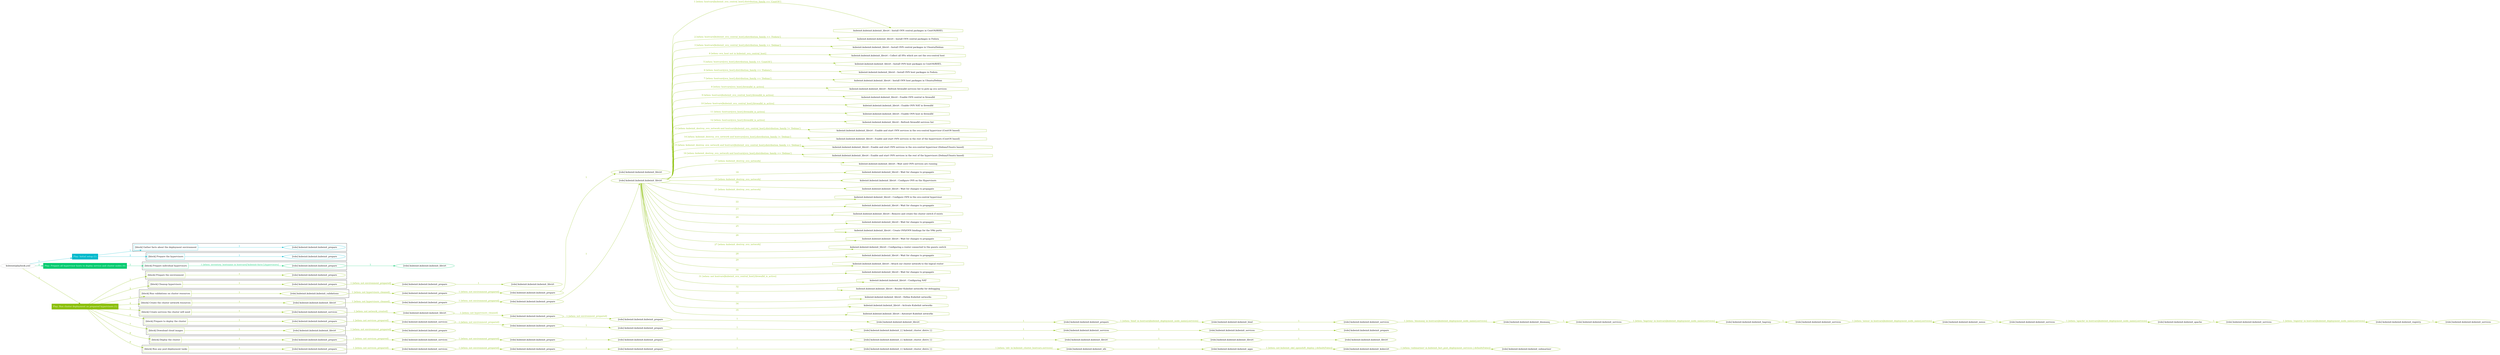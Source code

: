 digraph {
	graph [concentrate=true ordering=in rankdir=LR ratio=fill]
	edge [esep=5 sep=10]
	"kubeinit/playbook.yml" [id=root_node style=dotted]
	play_c08eba2c [label="Play: Initial setup (1)" color="#00b9cc" fontcolor="#ffffff" id=play_c08eba2c shape=box style=filled tooltip=localhost]
	"kubeinit/playbook.yml" -> play_c08eba2c [label="1 " color="#00b9cc" fontcolor="#00b9cc" id=edge_588681a3 labeltooltip="1 " tooltip="1 "]
	subgraph "kubeinit.kubeinit.kubeinit_prepare" {
		role_7ff7caea [label="[role] kubeinit.kubeinit.kubeinit_prepare" color="#00b9cc" id=role_7ff7caea tooltip="kubeinit.kubeinit.kubeinit_prepare"]
	}
	subgraph "kubeinit.kubeinit.kubeinit_prepare" {
		role_1758f824 [label="[role] kubeinit.kubeinit.kubeinit_prepare" color="#00b9cc" id=role_1758f824 tooltip="kubeinit.kubeinit.kubeinit_prepare"]
	}
	subgraph "Play: Initial setup (1)" {
		play_c08eba2c -> block_ebbe88d4 [label=1 color="#00b9cc" fontcolor="#00b9cc" id=edge_623d7f39 labeltooltip=1 tooltip=1]
		subgraph cluster_block_ebbe88d4 {
			block_ebbe88d4 [label="[block] Gather facts about the deployment environment" color="#00b9cc" id=block_ebbe88d4 labeltooltip="Gather facts about the deployment environment" shape=box tooltip="Gather facts about the deployment environment"]
			block_ebbe88d4 -> role_7ff7caea [label="1 " color="#00b9cc" fontcolor="#00b9cc" id=edge_3cd351a3 labeltooltip="1 " tooltip="1 "]
		}
		play_c08eba2c -> block_b94449b4 [label=2 color="#00b9cc" fontcolor="#00b9cc" id=edge_bb8976b9 labeltooltip=2 tooltip=2]
		subgraph cluster_block_b94449b4 {
			block_b94449b4 [label="[block] Prepare the hypervisors" color="#00b9cc" id=block_b94449b4 labeltooltip="Prepare the hypervisors" shape=box tooltip="Prepare the hypervisors"]
			block_b94449b4 -> role_1758f824 [label="1 " color="#00b9cc" fontcolor="#00b9cc" id=edge_d47030ba labeltooltip="1 " tooltip="1 "]
		}
	}
	play_ce860f6e [label="Play: Prepare all hypervisor hosts to deploy service and cluster nodes (0)" color="#01cb6f" fontcolor="#ffffff" id=play_ce860f6e shape=box style=filled tooltip="Play: Prepare all hypervisor hosts to deploy service and cluster nodes (0)"]
	"kubeinit/playbook.yml" -> play_ce860f6e [label="2 " color="#01cb6f" fontcolor="#01cb6f" id=edge_062b864e labeltooltip="2 " tooltip="2 "]
	subgraph "kubeinit.kubeinit.kubeinit_libvirt" {
		role_46d12800 [label="[role] kubeinit.kubeinit.kubeinit_libvirt" color="#01cb6f" id=role_46d12800 tooltip="kubeinit.kubeinit.kubeinit_libvirt"]
	}
	subgraph "kubeinit.kubeinit.kubeinit_prepare" {
		role_c36985fa [label="[role] kubeinit.kubeinit.kubeinit_prepare" color="#01cb6f" id=role_c36985fa tooltip="kubeinit.kubeinit.kubeinit_prepare"]
		role_c36985fa -> role_46d12800 [label="1 " color="#01cb6f" fontcolor="#01cb6f" id=edge_3606645a labeltooltip="1 " tooltip="1 "]
	}
	subgraph "Play: Prepare all hypervisor hosts to deploy service and cluster nodes (0)" {
		play_ce860f6e -> block_d7e9a969 [label=1 color="#01cb6f" fontcolor="#01cb6f" id=edge_2df43ece labeltooltip=1 tooltip=1]
		subgraph cluster_block_d7e9a969 {
			block_d7e9a969 [label="[block] Prepare individual hypervisors" color="#01cb6f" id=block_d7e9a969 labeltooltip="Prepare individual hypervisors" shape=box tooltip="Prepare individual hypervisors"]
			block_d7e9a969 -> role_c36985fa [label="1 [when: inventory_hostname in hostvars['kubeinit-facts'].hypervisors]" color="#01cb6f" fontcolor="#01cb6f" id=edge_d97b0468 labeltooltip="1 [when: inventory_hostname in hostvars['kubeinit-facts'].hypervisors]" tooltip="1 [when: inventory_hostname in hostvars['kubeinit-facts'].hypervisors]"]
		}
	}
	play_acb479f2 [label="Play: Run cluster deployment on prepared hypervisors (1)" color="#8cc00c" fontcolor="#ffffff" id=play_acb479f2 shape=box style=filled tooltip=localhost]
	"kubeinit/playbook.yml" -> play_acb479f2 [label="3 " color="#8cc00c" fontcolor="#8cc00c" id=edge_ff2d53e5 labeltooltip="3 " tooltip="3 "]
	subgraph "kubeinit.kubeinit.kubeinit_prepare" {
		role_491a6568 [label="[role] kubeinit.kubeinit.kubeinit_prepare" color="#8cc00c" id=role_491a6568 tooltip="kubeinit.kubeinit.kubeinit_prepare"]
	}
	subgraph "kubeinit.kubeinit.kubeinit_libvirt" {
		role_5dad170e [label="[role] kubeinit.kubeinit.kubeinit_libvirt" color="#8cc00c" id=role_5dad170e tooltip="kubeinit.kubeinit.kubeinit_libvirt"]
	}
	subgraph "kubeinit.kubeinit.kubeinit_prepare" {
		role_eb5c952e [label="[role] kubeinit.kubeinit.kubeinit_prepare" color="#8cc00c" id=role_eb5c952e tooltip="kubeinit.kubeinit.kubeinit_prepare"]
		role_eb5c952e -> role_5dad170e [label="1 " color="#8cc00c" fontcolor="#8cc00c" id=edge_e7212068 labeltooltip="1 " tooltip="1 "]
	}
	subgraph "kubeinit.kubeinit.kubeinit_prepare" {
		role_dc791335 [label="[role] kubeinit.kubeinit.kubeinit_prepare" color="#8cc00c" id=role_dc791335 tooltip="kubeinit.kubeinit.kubeinit_prepare"]
		role_dc791335 -> role_eb5c952e [label="1 [when: not environment_prepared]" color="#8cc00c" fontcolor="#8cc00c" id=edge_ce03f824 labeltooltip="1 [when: not environment_prepared]" tooltip="1 [when: not environment_prepared]"]
	}
	subgraph "kubeinit.kubeinit.kubeinit_libvirt" {
		role_c37ae516 [label="[role] kubeinit.kubeinit.kubeinit_libvirt" color="#8cc00c" id=role_c37ae516 tooltip="kubeinit.kubeinit.kubeinit_libvirt"]
	}
	subgraph "kubeinit.kubeinit.kubeinit_prepare" {
		role_2c2798f1 [label="[role] kubeinit.kubeinit.kubeinit_prepare" color="#8cc00c" id=role_2c2798f1 tooltip="kubeinit.kubeinit.kubeinit_prepare"]
		role_2c2798f1 -> role_c37ae516 [label="1 " color="#8cc00c" fontcolor="#8cc00c" id=edge_98a0716f labeltooltip="1 " tooltip="1 "]
	}
	subgraph "kubeinit.kubeinit.kubeinit_prepare" {
		role_9be4fcc2 [label="[role] kubeinit.kubeinit.kubeinit_prepare" color="#8cc00c" id=role_9be4fcc2 tooltip="kubeinit.kubeinit.kubeinit_prepare"]
		role_9be4fcc2 -> role_2c2798f1 [label="1 [when: not environment_prepared]" color="#8cc00c" fontcolor="#8cc00c" id=edge_5d5e7bf9 labeltooltip="1 [when: not environment_prepared]" tooltip="1 [when: not environment_prepared]"]
	}
	subgraph "kubeinit.kubeinit.kubeinit_validations" {
		role_3c3309d2 [label="[role] kubeinit.kubeinit.kubeinit_validations" color="#8cc00c" id=role_3c3309d2 tooltip="kubeinit.kubeinit.kubeinit_validations"]
		role_3c3309d2 -> role_9be4fcc2 [label="1 [when: not hypervisors_cleaned]" color="#8cc00c" fontcolor="#8cc00c" id=edge_ce52323e labeltooltip="1 [when: not hypervisors_cleaned]" tooltip="1 [when: not hypervisors_cleaned]"]
	}
	subgraph "kubeinit.kubeinit.kubeinit_libvirt" {
		role_d03d4759 [label="[role] kubeinit.kubeinit.kubeinit_libvirt" color="#8cc00c" id=role_d03d4759 tooltip="kubeinit.kubeinit.kubeinit_libvirt"]
		task_7168a3c5 [label="kubeinit.kubeinit.kubeinit_libvirt : Install OVN central packages in CentOS/RHEL" color="#8cc00c" id=task_7168a3c5 shape=octagon tooltip="kubeinit.kubeinit.kubeinit_libvirt : Install OVN central packages in CentOS/RHEL"]
		role_d03d4759 -> task_7168a3c5 [label="1 [when: hostvars[kubeinit_ovn_central_host].distribution_family == 'CentOS']" color="#8cc00c" fontcolor="#8cc00c" id=edge_89b972e6 labeltooltip="1 [when: hostvars[kubeinit_ovn_central_host].distribution_family == 'CentOS']" tooltip="1 [when: hostvars[kubeinit_ovn_central_host].distribution_family == 'CentOS']"]
		task_48e470aa [label="kubeinit.kubeinit.kubeinit_libvirt : Install OVN central packages in Fedora" color="#8cc00c" id=task_48e470aa shape=octagon tooltip="kubeinit.kubeinit.kubeinit_libvirt : Install OVN central packages in Fedora"]
		role_d03d4759 -> task_48e470aa [label="2 [when: hostvars[kubeinit_ovn_central_host].distribution_family == 'Fedora']" color="#8cc00c" fontcolor="#8cc00c" id=edge_05d5fb78 labeltooltip="2 [when: hostvars[kubeinit_ovn_central_host].distribution_family == 'Fedora']" tooltip="2 [when: hostvars[kubeinit_ovn_central_host].distribution_family == 'Fedora']"]
		task_e5b4e1cf [label="kubeinit.kubeinit.kubeinit_libvirt : Install OVN central packages in Ubuntu/Debian" color="#8cc00c" id=task_e5b4e1cf shape=octagon tooltip="kubeinit.kubeinit.kubeinit_libvirt : Install OVN central packages in Ubuntu/Debian"]
		role_d03d4759 -> task_e5b4e1cf [label="3 [when: hostvars[kubeinit_ovn_central_host].distribution_family == 'Debian']" color="#8cc00c" fontcolor="#8cc00c" id=edge_44af7a07 labeltooltip="3 [when: hostvars[kubeinit_ovn_central_host].distribution_family == 'Debian']" tooltip="3 [when: hostvars[kubeinit_ovn_central_host].distribution_family == 'Debian']"]
		task_b728fdf0 [label="kubeinit.kubeinit.kubeinit_libvirt : Collect all HVs which are not the ovn-central host" color="#8cc00c" id=task_b728fdf0 shape=octagon tooltip="kubeinit.kubeinit.kubeinit_libvirt : Collect all HVs which are not the ovn-central host"]
		role_d03d4759 -> task_b728fdf0 [label="4 [when: ovn_host not in kubeinit_ovn_central_host]" color="#8cc00c" fontcolor="#8cc00c" id=edge_901e6ee5 labeltooltip="4 [when: ovn_host not in kubeinit_ovn_central_host]" tooltip="4 [when: ovn_host not in kubeinit_ovn_central_host]"]
		task_94548074 [label="kubeinit.kubeinit.kubeinit_libvirt : Install OVN host packages in CentOS/RHEL" color="#8cc00c" id=task_94548074 shape=octagon tooltip="kubeinit.kubeinit.kubeinit_libvirt : Install OVN host packages in CentOS/RHEL"]
		role_d03d4759 -> task_94548074 [label="5 [when: hostvars[ovn_host].distribution_family == 'CentOS']" color="#8cc00c" fontcolor="#8cc00c" id=edge_29daf60d labeltooltip="5 [when: hostvars[ovn_host].distribution_family == 'CentOS']" tooltip="5 [when: hostvars[ovn_host].distribution_family == 'CentOS']"]
		task_2f764c8c [label="kubeinit.kubeinit.kubeinit_libvirt : Install OVN host packages in Fedora" color="#8cc00c" id=task_2f764c8c shape=octagon tooltip="kubeinit.kubeinit.kubeinit_libvirt : Install OVN host packages in Fedora"]
		role_d03d4759 -> task_2f764c8c [label="6 [when: hostvars[ovn_host].distribution_family == 'Fedora']" color="#8cc00c" fontcolor="#8cc00c" id=edge_63cd8e19 labeltooltip="6 [when: hostvars[ovn_host].distribution_family == 'Fedora']" tooltip="6 [when: hostvars[ovn_host].distribution_family == 'Fedora']"]
		task_56946d85 [label="kubeinit.kubeinit.kubeinit_libvirt : Install OVN host packages in Ubuntu/Debian" color="#8cc00c" id=task_56946d85 shape=octagon tooltip="kubeinit.kubeinit.kubeinit_libvirt : Install OVN host packages in Ubuntu/Debian"]
		role_d03d4759 -> task_56946d85 [label="7 [when: hostvars[ovn_host].distribution_family == 'Debian']" color="#8cc00c" fontcolor="#8cc00c" id=edge_8b7859a3 labeltooltip="7 [when: hostvars[ovn_host].distribution_family == 'Debian']" tooltip="7 [when: hostvars[ovn_host].distribution_family == 'Debian']"]
		task_86bea6c4 [label="kubeinit.kubeinit.kubeinit_libvirt : Refresh firewalld services list to pick up ovn services" color="#8cc00c" id=task_86bea6c4 shape=octagon tooltip="kubeinit.kubeinit.kubeinit_libvirt : Refresh firewalld services list to pick up ovn services"]
		role_d03d4759 -> task_86bea6c4 [label="8 [when: hostvars[ovn_host].firewalld_is_active]" color="#8cc00c" fontcolor="#8cc00c" id=edge_9282f196 labeltooltip="8 [when: hostvars[ovn_host].firewalld_is_active]" tooltip="8 [when: hostvars[ovn_host].firewalld_is_active]"]
		task_c04fe803 [label="kubeinit.kubeinit.kubeinit_libvirt : Enable OVN central in firewalld" color="#8cc00c" id=task_c04fe803 shape=octagon tooltip="kubeinit.kubeinit.kubeinit_libvirt : Enable OVN central in firewalld"]
		role_d03d4759 -> task_c04fe803 [label="9 [when: hostvars[kubeinit_ovn_central_host].firewalld_is_active]" color="#8cc00c" fontcolor="#8cc00c" id=edge_cd52902f labeltooltip="9 [when: hostvars[kubeinit_ovn_central_host].firewalld_is_active]" tooltip="9 [when: hostvars[kubeinit_ovn_central_host].firewalld_is_active]"]
		task_c57366ad [label="kubeinit.kubeinit.kubeinit_libvirt : Enable OVN NAT in firewalld" color="#8cc00c" id=task_c57366ad shape=octagon tooltip="kubeinit.kubeinit.kubeinit_libvirt : Enable OVN NAT in firewalld"]
		role_d03d4759 -> task_c57366ad [label="10 [when: hostvars[kubeinit_ovn_central_host].firewalld_is_active]" color="#8cc00c" fontcolor="#8cc00c" id=edge_4c09b844 labeltooltip="10 [when: hostvars[kubeinit_ovn_central_host].firewalld_is_active]" tooltip="10 [when: hostvars[kubeinit_ovn_central_host].firewalld_is_active]"]
		task_880df439 [label="kubeinit.kubeinit.kubeinit_libvirt : Enable OVN host in firewalld" color="#8cc00c" id=task_880df439 shape=octagon tooltip="kubeinit.kubeinit.kubeinit_libvirt : Enable OVN host in firewalld"]
		role_d03d4759 -> task_880df439 [label="11 [when: hostvars[ovn_host].firewalld_is_active]" color="#8cc00c" fontcolor="#8cc00c" id=edge_4cc8cbd9 labeltooltip="11 [when: hostvars[ovn_host].firewalld_is_active]" tooltip="11 [when: hostvars[ovn_host].firewalld_is_active]"]
		task_1ca5d8bb [label="kubeinit.kubeinit.kubeinit_libvirt : Refresh firewalld services list" color="#8cc00c" id=task_1ca5d8bb shape=octagon tooltip="kubeinit.kubeinit.kubeinit_libvirt : Refresh firewalld services list"]
		role_d03d4759 -> task_1ca5d8bb [label="12 [when: hostvars[ovn_host].firewalld_is_active]" color="#8cc00c" fontcolor="#8cc00c" id=edge_03390210 labeltooltip="12 [when: hostvars[ovn_host].firewalld_is_active]" tooltip="12 [when: hostvars[ovn_host].firewalld_is_active]"]
		task_b169c984 [label="kubeinit.kubeinit.kubeinit_libvirt : Enable and start OVN services in the ovn-central hypervisor (CentOS based)" color="#8cc00c" id=task_b169c984 shape=octagon tooltip="kubeinit.kubeinit.kubeinit_libvirt : Enable and start OVN services in the ovn-central hypervisor (CentOS based)"]
		role_d03d4759 -> task_b169c984 [label="13 [when: kubeinit_destroy_ovn_network and hostvars[kubeinit_ovn_central_host].distribution_family != 'Debian']" color="#8cc00c" fontcolor="#8cc00c" id=edge_ffe8e5dc labeltooltip="13 [when: kubeinit_destroy_ovn_network and hostvars[kubeinit_ovn_central_host].distribution_family != 'Debian']" tooltip="13 [when: kubeinit_destroy_ovn_network and hostvars[kubeinit_ovn_central_host].distribution_family != 'Debian']"]
		task_f623a2ed [label="kubeinit.kubeinit.kubeinit_libvirt : Enable and start OVN services in the rest of the hypervisors (CentOS based)" color="#8cc00c" id=task_f623a2ed shape=octagon tooltip="kubeinit.kubeinit.kubeinit_libvirt : Enable and start OVN services in the rest of the hypervisors (CentOS based)"]
		role_d03d4759 -> task_f623a2ed [label="14 [when: kubeinit_destroy_ovn_network and hostvars[ovn_host].distribution_family != 'Debian']" color="#8cc00c" fontcolor="#8cc00c" id=edge_66b30a73 labeltooltip="14 [when: kubeinit_destroy_ovn_network and hostvars[ovn_host].distribution_family != 'Debian']" tooltip="14 [when: kubeinit_destroy_ovn_network and hostvars[ovn_host].distribution_family != 'Debian']"]
		task_5d305d53 [label="kubeinit.kubeinit.kubeinit_libvirt : Enable and start OVN services in the ovn-central hypervisor (Debian/Ubuntu based)" color="#8cc00c" id=task_5d305d53 shape=octagon tooltip="kubeinit.kubeinit.kubeinit_libvirt : Enable and start OVN services in the ovn-central hypervisor (Debian/Ubuntu based)"]
		role_d03d4759 -> task_5d305d53 [label="15 [when: kubeinit_destroy_ovn_network and hostvars[kubeinit_ovn_central_host].distribution_family == 'Debian']" color="#8cc00c" fontcolor="#8cc00c" id=edge_87f70e3d labeltooltip="15 [when: kubeinit_destroy_ovn_network and hostvars[kubeinit_ovn_central_host].distribution_family == 'Debian']" tooltip="15 [when: kubeinit_destroy_ovn_network and hostvars[kubeinit_ovn_central_host].distribution_family == 'Debian']"]
		task_5719fc2d [label="kubeinit.kubeinit.kubeinit_libvirt : Enable and start OVN services in the rest of the hypervisors (Debian/Ubuntu based)" color="#8cc00c" id=task_5719fc2d shape=octagon tooltip="kubeinit.kubeinit.kubeinit_libvirt : Enable and start OVN services in the rest of the hypervisors (Debian/Ubuntu based)"]
		role_d03d4759 -> task_5719fc2d [label="16 [when: kubeinit_destroy_ovn_network and hostvars[ovn_host].distribution_family == 'Debian']" color="#8cc00c" fontcolor="#8cc00c" id=edge_c1dbf525 labeltooltip="16 [when: kubeinit_destroy_ovn_network and hostvars[ovn_host].distribution_family == 'Debian']" tooltip="16 [when: kubeinit_destroy_ovn_network and hostvars[ovn_host].distribution_family == 'Debian']"]
		task_d1ea26ef [label="kubeinit.kubeinit.kubeinit_libvirt : Wait until OVN services are running" color="#8cc00c" id=task_d1ea26ef shape=octagon tooltip="kubeinit.kubeinit.kubeinit_libvirt : Wait until OVN services are running"]
		role_d03d4759 -> task_d1ea26ef [label="17 [when: kubeinit_destroy_ovn_network]" color="#8cc00c" fontcolor="#8cc00c" id=edge_2c926ad2 labeltooltip="17 [when: kubeinit_destroy_ovn_network]" tooltip="17 [when: kubeinit_destroy_ovn_network]"]
		task_e5457e1c [label="kubeinit.kubeinit.kubeinit_libvirt : Wait for changes to propagate" color="#8cc00c" id=task_e5457e1c shape=octagon tooltip="kubeinit.kubeinit.kubeinit_libvirt : Wait for changes to propagate"]
		role_d03d4759 -> task_e5457e1c [label="18 " color="#8cc00c" fontcolor="#8cc00c" id=edge_c8e1ee20 labeltooltip="18 " tooltip="18 "]
		task_853e2d64 [label="kubeinit.kubeinit.kubeinit_libvirt : Configure OVS on the Hypervisors" color="#8cc00c" id=task_853e2d64 shape=octagon tooltip="kubeinit.kubeinit.kubeinit_libvirt : Configure OVS on the Hypervisors"]
		role_d03d4759 -> task_853e2d64 [label="19 [when: kubeinit_destroy_ovn_network]" color="#8cc00c" fontcolor="#8cc00c" id=edge_6f3ee3ff labeltooltip="19 [when: kubeinit_destroy_ovn_network]" tooltip="19 [when: kubeinit_destroy_ovn_network]"]
		task_c213a1bc [label="kubeinit.kubeinit.kubeinit_libvirt : Wait for changes to propagate" color="#8cc00c" id=task_c213a1bc shape=octagon tooltip="kubeinit.kubeinit.kubeinit_libvirt : Wait for changes to propagate"]
		role_d03d4759 -> task_c213a1bc [label="20 " color="#8cc00c" fontcolor="#8cc00c" id=edge_964375ae labeltooltip="20 " tooltip="20 "]
		task_511121c6 [label="kubeinit.kubeinit.kubeinit_libvirt : Configure OVN in the ovn-central hypervisor" color="#8cc00c" id=task_511121c6 shape=octagon tooltip="kubeinit.kubeinit.kubeinit_libvirt : Configure OVN in the ovn-central hypervisor"]
		role_d03d4759 -> task_511121c6 [label="21 [when: kubeinit_destroy_ovn_network]" color="#8cc00c" fontcolor="#8cc00c" id=edge_6bdc7c22 labeltooltip="21 [when: kubeinit_destroy_ovn_network]" tooltip="21 [when: kubeinit_destroy_ovn_network]"]
		task_346ed445 [label="kubeinit.kubeinit.kubeinit_libvirt : Wait for changes to propagate" color="#8cc00c" id=task_346ed445 shape=octagon tooltip="kubeinit.kubeinit.kubeinit_libvirt : Wait for changes to propagate"]
		role_d03d4759 -> task_346ed445 [label="22 " color="#8cc00c" fontcolor="#8cc00c" id=edge_83fefc04 labeltooltip="22 " tooltip="22 "]
		task_d7446bb1 [label="kubeinit.kubeinit.kubeinit_libvirt : Remove and create the cluster switch if exists" color="#8cc00c" id=task_d7446bb1 shape=octagon tooltip="kubeinit.kubeinit.kubeinit_libvirt : Remove and create the cluster switch if exists"]
		role_d03d4759 -> task_d7446bb1 [label="23 " color="#8cc00c" fontcolor="#8cc00c" id=edge_20310961 labeltooltip="23 " tooltip="23 "]
		task_ab7cd8b3 [label="kubeinit.kubeinit.kubeinit_libvirt : Wait for changes to propagate" color="#8cc00c" id=task_ab7cd8b3 shape=octagon tooltip="kubeinit.kubeinit.kubeinit_libvirt : Wait for changes to propagate"]
		role_d03d4759 -> task_ab7cd8b3 [label="24 " color="#8cc00c" fontcolor="#8cc00c" id=edge_d98cd87b labeltooltip="24 " tooltip="24 "]
		task_bb3c662b [label="kubeinit.kubeinit.kubeinit_libvirt : Create OVS/OVN bindings for the VMs ports" color="#8cc00c" id=task_bb3c662b shape=octagon tooltip="kubeinit.kubeinit.kubeinit_libvirt : Create OVS/OVN bindings for the VMs ports"]
		role_d03d4759 -> task_bb3c662b [label="25 " color="#8cc00c" fontcolor="#8cc00c" id=edge_13c137d4 labeltooltip="25 " tooltip="25 "]
		task_432ba689 [label="kubeinit.kubeinit.kubeinit_libvirt : Wait for changes to propagate" color="#8cc00c" id=task_432ba689 shape=octagon tooltip="kubeinit.kubeinit.kubeinit_libvirt : Wait for changes to propagate"]
		role_d03d4759 -> task_432ba689 [label="26 " color="#8cc00c" fontcolor="#8cc00c" id=edge_4af55da1 labeltooltip="26 " tooltip="26 "]
		task_19ae2048 [label="kubeinit.kubeinit.kubeinit_libvirt : Configuring a router connected to the guests switch" color="#8cc00c" id=task_19ae2048 shape=octagon tooltip="kubeinit.kubeinit.kubeinit_libvirt : Configuring a router connected to the guests switch"]
		role_d03d4759 -> task_19ae2048 [label="27 [when: kubeinit_destroy_ovn_network]" color="#8cc00c" fontcolor="#8cc00c" id=edge_47ff5fbe labeltooltip="27 [when: kubeinit_destroy_ovn_network]" tooltip="27 [when: kubeinit_destroy_ovn_network]"]
		task_59d7cc87 [label="kubeinit.kubeinit.kubeinit_libvirt : Wait for changes to propagate" color="#8cc00c" id=task_59d7cc87 shape=octagon tooltip="kubeinit.kubeinit.kubeinit_libvirt : Wait for changes to propagate"]
		role_d03d4759 -> task_59d7cc87 [label="28 " color="#8cc00c" fontcolor="#8cc00c" id=edge_6bf705ca labeltooltip="28 " tooltip="28 "]
		task_fec99ad0 [label="kubeinit.kubeinit.kubeinit_libvirt : Attach our cluster network to the logical router" color="#8cc00c" id=task_fec99ad0 shape=octagon tooltip="kubeinit.kubeinit.kubeinit_libvirt : Attach our cluster network to the logical router"]
		role_d03d4759 -> task_fec99ad0 [label="29 " color="#8cc00c" fontcolor="#8cc00c" id=edge_c4b53baf labeltooltip="29 " tooltip="29 "]
		task_b4e71a98 [label="kubeinit.kubeinit.kubeinit_libvirt : Wait for changes to propagate" color="#8cc00c" id=task_b4e71a98 shape=octagon tooltip="kubeinit.kubeinit.kubeinit_libvirt : Wait for changes to propagate"]
		role_d03d4759 -> task_b4e71a98 [label="30 " color="#8cc00c" fontcolor="#8cc00c" id=edge_53acb9b5 labeltooltip="30 " tooltip="30 "]
		task_99eabf2a [label="kubeinit.kubeinit.kubeinit_libvirt : Configuring NAT" color="#8cc00c" id=task_99eabf2a shape=octagon tooltip="kubeinit.kubeinit.kubeinit_libvirt : Configuring NAT"]
		role_d03d4759 -> task_99eabf2a [label="31 [when: not hostvars[kubeinit_ovn_central_host].firewalld_is_active]" color="#8cc00c" fontcolor="#8cc00c" id=edge_92580ed6 labeltooltip="31 [when: not hostvars[kubeinit_ovn_central_host].firewalld_is_active]" tooltip="31 [when: not hostvars[kubeinit_ovn_central_host].firewalld_is_active]"]
		task_1add6627 [label="kubeinit.kubeinit.kubeinit_libvirt : Render KubeInit networks for debugging" color="#8cc00c" id=task_1add6627 shape=octagon tooltip="kubeinit.kubeinit.kubeinit_libvirt : Render KubeInit networks for debugging"]
		role_d03d4759 -> task_1add6627 [label="32 " color="#8cc00c" fontcolor="#8cc00c" id=edge_015b9598 labeltooltip="32 " tooltip="32 "]
		task_a8f57649 [label="kubeinit.kubeinit.kubeinit_libvirt : Define KubeInit networks" color="#8cc00c" id=task_a8f57649 shape=octagon tooltip="kubeinit.kubeinit.kubeinit_libvirt : Define KubeInit networks"]
		role_d03d4759 -> task_a8f57649 [label="33 " color="#8cc00c" fontcolor="#8cc00c" id=edge_f0d0afae labeltooltip="33 " tooltip="33 "]
		task_60f459f8 [label="kubeinit.kubeinit.kubeinit_libvirt : Activate KubeInit networks" color="#8cc00c" id=task_60f459f8 shape=octagon tooltip="kubeinit.kubeinit.kubeinit_libvirt : Activate KubeInit networks"]
		role_d03d4759 -> task_60f459f8 [label="34 " color="#8cc00c" fontcolor="#8cc00c" id=edge_8343d4bb labeltooltip="34 " tooltip="34 "]
		task_66712455 [label="kubeinit.kubeinit.kubeinit_libvirt : Autostart KubeInit networks" color="#8cc00c" id=task_66712455 shape=octagon tooltip="kubeinit.kubeinit.kubeinit_libvirt : Autostart KubeInit networks"]
		role_d03d4759 -> task_66712455 [label="35 " color="#8cc00c" fontcolor="#8cc00c" id=edge_ef5c4518 labeltooltip="35 " tooltip="35 "]
	}
	subgraph "kubeinit.kubeinit.kubeinit_prepare" {
		role_347f5dff [label="[role] kubeinit.kubeinit.kubeinit_prepare" color="#8cc00c" id=role_347f5dff tooltip="kubeinit.kubeinit.kubeinit_prepare"]
		role_347f5dff -> role_d03d4759 [label="1 " color="#8cc00c" fontcolor="#8cc00c" id=edge_f219e4ab labeltooltip="1 " tooltip="1 "]
	}
	subgraph "kubeinit.kubeinit.kubeinit_prepare" {
		role_04dbca4d [label="[role] kubeinit.kubeinit.kubeinit_prepare" color="#8cc00c" id=role_04dbca4d tooltip="kubeinit.kubeinit.kubeinit_prepare"]
		role_04dbca4d -> role_347f5dff [label="1 [when: not environment_prepared]" color="#8cc00c" fontcolor="#8cc00c" id=edge_4224865f labeltooltip="1 [when: not environment_prepared]" tooltip="1 [when: not environment_prepared]"]
	}
	subgraph "kubeinit.kubeinit.kubeinit_libvirt" {
		role_6061b198 [label="[role] kubeinit.kubeinit.kubeinit_libvirt" color="#8cc00c" id=role_6061b198 tooltip="kubeinit.kubeinit.kubeinit_libvirt"]
		role_6061b198 -> role_04dbca4d [label="1 [when: not hypervisors_cleaned]" color="#8cc00c" fontcolor="#8cc00c" id=edge_d28ae369 labeltooltip="1 [when: not hypervisors_cleaned]" tooltip="1 [when: not hypervisors_cleaned]"]
	}
	subgraph "kubeinit.kubeinit.kubeinit_services" {
		role_a2cf0df2 [label="[role] kubeinit.kubeinit.kubeinit_services" color="#8cc00c" id=role_a2cf0df2 tooltip="kubeinit.kubeinit.kubeinit_services"]
	}
	subgraph "kubeinit.kubeinit.kubeinit_registry" {
		role_163c6187 [label="[role] kubeinit.kubeinit.kubeinit_registry" color="#8cc00c" id=role_163c6187 tooltip="kubeinit.kubeinit.kubeinit_registry"]
		role_163c6187 -> role_a2cf0df2 [label="1 " color="#8cc00c" fontcolor="#8cc00c" id=edge_ab983bb9 labeltooltip="1 " tooltip="1 "]
	}
	subgraph "kubeinit.kubeinit.kubeinit_services" {
		role_5f1462aa [label="[role] kubeinit.kubeinit.kubeinit_services" color="#8cc00c" id=role_5f1462aa tooltip="kubeinit.kubeinit.kubeinit_services"]
		role_5f1462aa -> role_163c6187 [label="1 [when: 'registry' in hostvars[kubeinit_deployment_node_name].services]" color="#8cc00c" fontcolor="#8cc00c" id=edge_6a438655 labeltooltip="1 [when: 'registry' in hostvars[kubeinit_deployment_node_name].services]" tooltip="1 [when: 'registry' in hostvars[kubeinit_deployment_node_name].services]"]
	}
	subgraph "kubeinit.kubeinit.kubeinit_apache" {
		role_9c0eba0e [label="[role] kubeinit.kubeinit.kubeinit_apache" color="#8cc00c" id=role_9c0eba0e tooltip="kubeinit.kubeinit.kubeinit_apache"]
		role_9c0eba0e -> role_5f1462aa [label="1 " color="#8cc00c" fontcolor="#8cc00c" id=edge_94644af6 labeltooltip="1 " tooltip="1 "]
	}
	subgraph "kubeinit.kubeinit.kubeinit_services" {
		role_258c9567 [label="[role] kubeinit.kubeinit.kubeinit_services" color="#8cc00c" id=role_258c9567 tooltip="kubeinit.kubeinit.kubeinit_services"]
		role_258c9567 -> role_9c0eba0e [label="1 [when: 'apache' in hostvars[kubeinit_deployment_node_name].services]" color="#8cc00c" fontcolor="#8cc00c" id=edge_52be0059 labeltooltip="1 [when: 'apache' in hostvars[kubeinit_deployment_node_name].services]" tooltip="1 [when: 'apache' in hostvars[kubeinit_deployment_node_name].services]"]
	}
	subgraph "kubeinit.kubeinit.kubeinit_nexus" {
		role_f9860c21 [label="[role] kubeinit.kubeinit.kubeinit_nexus" color="#8cc00c" id=role_f9860c21 tooltip="kubeinit.kubeinit.kubeinit_nexus"]
		role_f9860c21 -> role_258c9567 [label="1 " color="#8cc00c" fontcolor="#8cc00c" id=edge_19112f77 labeltooltip="1 " tooltip="1 "]
	}
	subgraph "kubeinit.kubeinit.kubeinit_services" {
		role_dcadb06b [label="[role] kubeinit.kubeinit.kubeinit_services" color="#8cc00c" id=role_dcadb06b tooltip="kubeinit.kubeinit.kubeinit_services"]
		role_dcadb06b -> role_f9860c21 [label="1 [when: 'nexus' in hostvars[kubeinit_deployment_node_name].services]" color="#8cc00c" fontcolor="#8cc00c" id=edge_7d056cb6 labeltooltip="1 [when: 'nexus' in hostvars[kubeinit_deployment_node_name].services]" tooltip="1 [when: 'nexus' in hostvars[kubeinit_deployment_node_name].services]"]
	}
	subgraph "kubeinit.kubeinit.kubeinit_haproxy" {
		role_34217eda [label="[role] kubeinit.kubeinit.kubeinit_haproxy" color="#8cc00c" id=role_34217eda tooltip="kubeinit.kubeinit.kubeinit_haproxy"]
		role_34217eda -> role_dcadb06b [label="1 " color="#8cc00c" fontcolor="#8cc00c" id=edge_b2141052 labeltooltip="1 " tooltip="1 "]
	}
	subgraph "kubeinit.kubeinit.kubeinit_services" {
		role_ff16199f [label="[role] kubeinit.kubeinit.kubeinit_services" color="#8cc00c" id=role_ff16199f tooltip="kubeinit.kubeinit.kubeinit_services"]
		role_ff16199f -> role_34217eda [label="1 [when: 'haproxy' in hostvars[kubeinit_deployment_node_name].services]" color="#8cc00c" fontcolor="#8cc00c" id=edge_e12cfa1c labeltooltip="1 [when: 'haproxy' in hostvars[kubeinit_deployment_node_name].services]" tooltip="1 [when: 'haproxy' in hostvars[kubeinit_deployment_node_name].services]"]
	}
	subgraph "kubeinit.kubeinit.kubeinit_dnsmasq" {
		role_e55e3555 [label="[role] kubeinit.kubeinit.kubeinit_dnsmasq" color="#8cc00c" id=role_e55e3555 tooltip="kubeinit.kubeinit.kubeinit_dnsmasq"]
		role_e55e3555 -> role_ff16199f [label="1 " color="#8cc00c" fontcolor="#8cc00c" id=edge_59f3e59c labeltooltip="1 " tooltip="1 "]
	}
	subgraph "kubeinit.kubeinit.kubeinit_services" {
		role_1bacb47f [label="[role] kubeinit.kubeinit.kubeinit_services" color="#8cc00c" id=role_1bacb47f tooltip="kubeinit.kubeinit.kubeinit_services"]
		role_1bacb47f -> role_e55e3555 [label="1 [when: 'dnsmasq' in hostvars[kubeinit_deployment_node_name].services]" color="#8cc00c" fontcolor="#8cc00c" id=edge_9efe5647 labeltooltip="1 [when: 'dnsmasq' in hostvars[kubeinit_deployment_node_name].services]" tooltip="1 [when: 'dnsmasq' in hostvars[kubeinit_deployment_node_name].services]"]
	}
	subgraph "kubeinit.kubeinit.kubeinit_bind" {
		role_7f99c27a [label="[role] kubeinit.kubeinit.kubeinit_bind" color="#8cc00c" id=role_7f99c27a tooltip="kubeinit.kubeinit.kubeinit_bind"]
		role_7f99c27a -> role_1bacb47f [label="1 " color="#8cc00c" fontcolor="#8cc00c" id=edge_aa82572e labeltooltip="1 " tooltip="1 "]
	}
	subgraph "kubeinit.kubeinit.kubeinit_prepare" {
		role_a6587819 [label="[role] kubeinit.kubeinit.kubeinit_prepare" color="#8cc00c" id=role_a6587819 tooltip="kubeinit.kubeinit.kubeinit_prepare"]
		role_a6587819 -> role_7f99c27a [label="1 [when: 'bind' in hostvars[kubeinit_deployment_node_name].services]" color="#8cc00c" fontcolor="#8cc00c" id=edge_63803626 labeltooltip="1 [when: 'bind' in hostvars[kubeinit_deployment_node_name].services]" tooltip="1 [when: 'bind' in hostvars[kubeinit_deployment_node_name].services]"]
	}
	subgraph "kubeinit.kubeinit.kubeinit_libvirt" {
		role_c6a1ba40 [label="[role] kubeinit.kubeinit.kubeinit_libvirt" color="#8cc00c" id=role_c6a1ba40 tooltip="kubeinit.kubeinit.kubeinit_libvirt"]
		role_c6a1ba40 -> role_a6587819 [label="1 " color="#8cc00c" fontcolor="#8cc00c" id=edge_155a357c labeltooltip="1 " tooltip="1 "]
	}
	subgraph "kubeinit.kubeinit.kubeinit_prepare" {
		role_a72e6f57 [label="[role] kubeinit.kubeinit.kubeinit_prepare" color="#8cc00c" id=role_a72e6f57 tooltip="kubeinit.kubeinit.kubeinit_prepare"]
		role_a72e6f57 -> role_c6a1ba40 [label="1 " color="#8cc00c" fontcolor="#8cc00c" id=edge_55f95262 labeltooltip="1 " tooltip="1 "]
	}
	subgraph "kubeinit.kubeinit.kubeinit_prepare" {
		role_d2449269 [label="[role] kubeinit.kubeinit.kubeinit_prepare" color="#8cc00c" id=role_d2449269 tooltip="kubeinit.kubeinit.kubeinit_prepare"]
		role_d2449269 -> role_a72e6f57 [label="1 [when: not environment_prepared]" color="#8cc00c" fontcolor="#8cc00c" id=edge_89783d55 labeltooltip="1 [when: not environment_prepared]" tooltip="1 [when: not environment_prepared]"]
	}
	subgraph "kubeinit.kubeinit.kubeinit_libvirt" {
		role_14d5d5ff [label="[role] kubeinit.kubeinit.kubeinit_libvirt" color="#8cc00c" id=role_14d5d5ff tooltip="kubeinit.kubeinit.kubeinit_libvirt"]
		role_14d5d5ff -> role_d2449269 [label="1 [when: not hypervisors_cleaned]" color="#8cc00c" fontcolor="#8cc00c" id=edge_e7034cbd labeltooltip="1 [when: not hypervisors_cleaned]" tooltip="1 [when: not hypervisors_cleaned]"]
	}
	subgraph "kubeinit.kubeinit.kubeinit_services" {
		role_6c6bca85 [label="[role] kubeinit.kubeinit.kubeinit_services" color="#8cc00c" id=role_6c6bca85 tooltip="kubeinit.kubeinit.kubeinit_services"]
		role_6c6bca85 -> role_14d5d5ff [label="1 [when: not network_created]" color="#8cc00c" fontcolor="#8cc00c" id=edge_9803a94d labeltooltip="1 [when: not network_created]" tooltip="1 [when: not network_created]"]
	}
	subgraph "kubeinit.kubeinit.kubeinit_prepare" {
		role_177e4b0c [label="[role] kubeinit.kubeinit.kubeinit_prepare" color="#8cc00c" id=role_177e4b0c tooltip="kubeinit.kubeinit.kubeinit_prepare"]
	}
	subgraph "kubeinit.kubeinit.kubeinit_services" {
		role_a14eb73c [label="[role] kubeinit.kubeinit.kubeinit_services" color="#8cc00c" id=role_a14eb73c tooltip="kubeinit.kubeinit.kubeinit_services"]
		role_a14eb73c -> role_177e4b0c [label="1 " color="#8cc00c" fontcolor="#8cc00c" id=edge_c5a24c81 labeltooltip="1 " tooltip="1 "]
	}
	subgraph "kubeinit.kubeinit.kubeinit_services" {
		role_df50cf79 [label="[role] kubeinit.kubeinit.kubeinit_services" color="#8cc00c" id=role_df50cf79 tooltip="kubeinit.kubeinit.kubeinit_services"]
		role_df50cf79 -> role_a14eb73c [label="1 " color="#8cc00c" fontcolor="#8cc00c" id=edge_a75d0514 labeltooltip="1 " tooltip="1 "]
	}
	subgraph "kubeinit.kubeinit.kubeinit_{{ kubeinit_cluster_distro }}" {
		role_5c87a7e0 [label="[role] kubeinit.kubeinit.kubeinit_{{ kubeinit_cluster_distro }}" color="#8cc00c" id=role_5c87a7e0 tooltip="kubeinit.kubeinit.kubeinit_{{ kubeinit_cluster_distro }}"]
		role_5c87a7e0 -> role_df50cf79 [label="1 " color="#8cc00c" fontcolor="#8cc00c" id=edge_0a8460ec labeltooltip="1 " tooltip="1 "]
	}
	subgraph "kubeinit.kubeinit.kubeinit_prepare" {
		role_04a57251 [label="[role] kubeinit.kubeinit.kubeinit_prepare" color="#8cc00c" id=role_04a57251 tooltip="kubeinit.kubeinit.kubeinit_prepare"]
		role_04a57251 -> role_5c87a7e0 [label="1 " color="#8cc00c" fontcolor="#8cc00c" id=edge_5cc202eb labeltooltip="1 " tooltip="1 "]
	}
	subgraph "kubeinit.kubeinit.kubeinit_prepare" {
		role_d9ecf9f3 [label="[role] kubeinit.kubeinit.kubeinit_prepare" color="#8cc00c" id=role_d9ecf9f3 tooltip="kubeinit.kubeinit.kubeinit_prepare"]
		role_d9ecf9f3 -> role_04a57251 [label="1 " color="#8cc00c" fontcolor="#8cc00c" id=edge_7a859a38 labeltooltip="1 " tooltip="1 "]
	}
	subgraph "kubeinit.kubeinit.kubeinit_services" {
		role_8002ea93 [label="[role] kubeinit.kubeinit.kubeinit_services" color="#8cc00c" id=role_8002ea93 tooltip="kubeinit.kubeinit.kubeinit_services"]
		role_8002ea93 -> role_d9ecf9f3 [label="1 [when: not environment_prepared]" color="#8cc00c" fontcolor="#8cc00c" id=edge_e4bc726b labeltooltip="1 [when: not environment_prepared]" tooltip="1 [when: not environment_prepared]"]
	}
	subgraph "kubeinit.kubeinit.kubeinit_prepare" {
		role_337202dd [label="[role] kubeinit.kubeinit.kubeinit_prepare" color="#8cc00c" id=role_337202dd tooltip="kubeinit.kubeinit.kubeinit_prepare"]
		role_337202dd -> role_8002ea93 [label="1 [when: not services_prepared]" color="#8cc00c" fontcolor="#8cc00c" id=edge_18020126 labeltooltip="1 [when: not services_prepared]" tooltip="1 [when: not services_prepared]"]
	}
	subgraph "kubeinit.kubeinit.kubeinit_prepare" {
		role_f54c62d9 [label="[role] kubeinit.kubeinit.kubeinit_prepare" color="#8cc00c" id=role_f54c62d9 tooltip="kubeinit.kubeinit.kubeinit_prepare"]
	}
	subgraph "kubeinit.kubeinit.kubeinit_libvirt" {
		role_c95cb3a4 [label="[role] kubeinit.kubeinit.kubeinit_libvirt" color="#8cc00c" id=role_c95cb3a4 tooltip="kubeinit.kubeinit.kubeinit_libvirt"]
		role_c95cb3a4 -> role_f54c62d9 [label="1 [when: not environment_prepared]" color="#8cc00c" fontcolor="#8cc00c" id=edge_7709ad91 labeltooltip="1 [when: not environment_prepared]" tooltip="1 [when: not environment_prepared]"]
	}
	subgraph "kubeinit.kubeinit.kubeinit_libvirt" {
		role_81b433b2 [label="[role] kubeinit.kubeinit.kubeinit_libvirt" color="#8cc00c" id=role_81b433b2 tooltip="kubeinit.kubeinit.kubeinit_libvirt"]
	}
	subgraph "kubeinit.kubeinit.kubeinit_libvirt" {
		role_a06b0499 [label="[role] kubeinit.kubeinit.kubeinit_libvirt" color="#8cc00c" id=role_a06b0499 tooltip="kubeinit.kubeinit.kubeinit_libvirt"]
		role_a06b0499 -> role_81b433b2 [label="1 " color="#8cc00c" fontcolor="#8cc00c" id=edge_d27fcffd labeltooltip="1 " tooltip="1 "]
	}
	subgraph "kubeinit.kubeinit.kubeinit_libvirt" {
		role_935ef97b [label="[role] kubeinit.kubeinit.kubeinit_libvirt" color="#8cc00c" id=role_935ef97b tooltip="kubeinit.kubeinit.kubeinit_libvirt"]
		role_935ef97b -> role_a06b0499 [label="1 " color="#8cc00c" fontcolor="#8cc00c" id=edge_1c999a8a labeltooltip="1 " tooltip="1 "]
	}
	subgraph "kubeinit.kubeinit.kubeinit_{{ kubeinit_cluster_distro }}" {
		role_7493b038 [label="[role] kubeinit.kubeinit.kubeinit_{{ kubeinit_cluster_distro }}" color="#8cc00c" id=role_7493b038 tooltip="kubeinit.kubeinit.kubeinit_{{ kubeinit_cluster_distro }}"]
		role_7493b038 -> role_935ef97b [label="1 " color="#8cc00c" fontcolor="#8cc00c" id=edge_f639de77 labeltooltip="1 " tooltip="1 "]
	}
	subgraph "kubeinit.kubeinit.kubeinit_prepare" {
		role_ae9aceef [label="[role] kubeinit.kubeinit.kubeinit_prepare" color="#8cc00c" id=role_ae9aceef tooltip="kubeinit.kubeinit.kubeinit_prepare"]
		role_ae9aceef -> role_7493b038 [label="1 " color="#8cc00c" fontcolor="#8cc00c" id=edge_a05dca6c labeltooltip="1 " tooltip="1 "]
	}
	subgraph "kubeinit.kubeinit.kubeinit_prepare" {
		role_c10947b8 [label="[role] kubeinit.kubeinit.kubeinit_prepare" color="#8cc00c" id=role_c10947b8 tooltip="kubeinit.kubeinit.kubeinit_prepare"]
		role_c10947b8 -> role_ae9aceef [label="1 " color="#8cc00c" fontcolor="#8cc00c" id=edge_4040aff5 labeltooltip="1 " tooltip="1 "]
	}
	subgraph "kubeinit.kubeinit.kubeinit_services" {
		role_aabee5ec [label="[role] kubeinit.kubeinit.kubeinit_services" color="#8cc00c" id=role_aabee5ec tooltip="kubeinit.kubeinit.kubeinit_services"]
		role_aabee5ec -> role_c10947b8 [label="1 [when: not environment_prepared]" color="#8cc00c" fontcolor="#8cc00c" id=edge_ee58320f labeltooltip="1 [when: not environment_prepared]" tooltip="1 [when: not environment_prepared]"]
	}
	subgraph "kubeinit.kubeinit.kubeinit_prepare" {
		role_acc6efc8 [label="[role] kubeinit.kubeinit.kubeinit_prepare" color="#8cc00c" id=role_acc6efc8 tooltip="kubeinit.kubeinit.kubeinit_prepare"]
		role_acc6efc8 -> role_aabee5ec [label="1 [when: not services_prepared]" color="#8cc00c" fontcolor="#8cc00c" id=edge_ad6d8dbf labeltooltip="1 [when: not services_prepared]" tooltip="1 [when: not services_prepared]"]
	}
	subgraph "kubeinit.kubeinit.kubeinit_submariner" {
		role_390ee80e [label="[role] kubeinit.kubeinit.kubeinit_submariner" color="#8cc00c" id=role_390ee80e tooltip="kubeinit.kubeinit.kubeinit_submariner"]
	}
	subgraph "kubeinit.kubeinit.kubeinit_kubevirt" {
		role_cb19d87d [label="[role] kubeinit.kubeinit.kubeinit_kubevirt" color="#8cc00c" id=role_cb19d87d tooltip="kubeinit.kubeinit.kubeinit_kubevirt"]
		role_cb19d87d -> role_390ee80e [label="1 [when: 'submariner' in kubeinit_fact_post_deployment_services | default(False)]" color="#8cc00c" fontcolor="#8cc00c" id=edge_561312aa labeltooltip="1 [when: 'submariner' in kubeinit_fact_post_deployment_services | default(False)]" tooltip="1 [when: 'submariner' in kubeinit_fact_post_deployment_services | default(False)]"]
	}
	subgraph "kubeinit.kubeinit.kubeinit_apps" {
		role_10ea0ee6 [label="[role] kubeinit.kubeinit.kubeinit_apps" color="#8cc00c" id=role_10ea0ee6 tooltip="kubeinit.kubeinit.kubeinit_apps"]
		role_10ea0ee6 -> role_cb19d87d [label="1 [when: not kubeinit_okd_openshift_deploy | default(False)]" color="#8cc00c" fontcolor="#8cc00c" id=edge_6fd1e011 labeltooltip="1 [when: not kubeinit_okd_openshift_deploy | default(False)]" tooltip="1 [when: not kubeinit_okd_openshift_deploy | default(False)]"]
	}
	subgraph "kubeinit.kubeinit.kubeinit_nfs" {
		role_849db8e2 [label="[role] kubeinit.kubeinit.kubeinit_nfs" color="#8cc00c" id=role_849db8e2 tooltip="kubeinit.kubeinit.kubeinit_nfs"]
		role_849db8e2 -> role_10ea0ee6 [label="1 " color="#8cc00c" fontcolor="#8cc00c" id=edge_46cc573e labeltooltip="1 " tooltip="1 "]
	}
	subgraph "kubeinit.kubeinit.kubeinit_{{ kubeinit_cluster_distro }}" {
		role_d0a97f3a [label="[role] kubeinit.kubeinit.kubeinit_{{ kubeinit_cluster_distro }}" color="#8cc00c" id=role_d0a97f3a tooltip="kubeinit.kubeinit.kubeinit_{{ kubeinit_cluster_distro }}"]
		role_d0a97f3a -> role_849db8e2 [label="1 [when: 'nfs' in kubeinit_cluster_hostvars.services]" color="#8cc00c" fontcolor="#8cc00c" id=edge_d8f783dd labeltooltip="1 [when: 'nfs' in kubeinit_cluster_hostvars.services]" tooltip="1 [when: 'nfs' in kubeinit_cluster_hostvars.services]"]
	}
	subgraph "kubeinit.kubeinit.kubeinit_prepare" {
		role_31eac733 [label="[role] kubeinit.kubeinit.kubeinit_prepare" color="#8cc00c" id=role_31eac733 tooltip="kubeinit.kubeinit.kubeinit_prepare"]
		role_31eac733 -> role_d0a97f3a [label="1 " color="#8cc00c" fontcolor="#8cc00c" id=edge_ff10c9a2 labeltooltip="1 " tooltip="1 "]
	}
	subgraph "kubeinit.kubeinit.kubeinit_prepare" {
		role_8aef3067 [label="[role] kubeinit.kubeinit.kubeinit_prepare" color="#8cc00c" id=role_8aef3067 tooltip="kubeinit.kubeinit.kubeinit_prepare"]
		role_8aef3067 -> role_31eac733 [label="1 " color="#8cc00c" fontcolor="#8cc00c" id=edge_8d77427e labeltooltip="1 " tooltip="1 "]
	}
	subgraph "kubeinit.kubeinit.kubeinit_services" {
		role_3cff3b9f [label="[role] kubeinit.kubeinit.kubeinit_services" color="#8cc00c" id=role_3cff3b9f tooltip="kubeinit.kubeinit.kubeinit_services"]
		role_3cff3b9f -> role_8aef3067 [label="1 [when: not environment_prepared]" color="#8cc00c" fontcolor="#8cc00c" id=edge_0895f853 labeltooltip="1 [when: not environment_prepared]" tooltip="1 [when: not environment_prepared]"]
	}
	subgraph "kubeinit.kubeinit.kubeinit_prepare" {
		role_4f89f6a9 [label="[role] kubeinit.kubeinit.kubeinit_prepare" color="#8cc00c" id=role_4f89f6a9 tooltip="kubeinit.kubeinit.kubeinit_prepare"]
		role_4f89f6a9 -> role_3cff3b9f [label="1 [when: not services_prepared]" color="#8cc00c" fontcolor="#8cc00c" id=edge_8daf9f8a labeltooltip="1 [when: not services_prepared]" tooltip="1 [when: not services_prepared]"]
	}
	subgraph "Play: Run cluster deployment on prepared hypervisors (1)" {
		play_acb479f2 -> block_b2fb6604 [label=1 color="#8cc00c" fontcolor="#8cc00c" id=edge_38c7acc4 labeltooltip=1 tooltip=1]
		subgraph cluster_block_b2fb6604 {
			block_b2fb6604 [label="[block] Prepare the environment" color="#8cc00c" id=block_b2fb6604 labeltooltip="Prepare the environment" shape=box tooltip="Prepare the environment"]
			block_b2fb6604 -> role_491a6568 [label="1 " color="#8cc00c" fontcolor="#8cc00c" id=edge_f4cbfaeb labeltooltip="1 " tooltip="1 "]
		}
		play_acb479f2 -> block_ff274478 [label=2 color="#8cc00c" fontcolor="#8cc00c" id=edge_58ec1d05 labeltooltip=2 tooltip=2]
		subgraph cluster_block_ff274478 {
			block_ff274478 [label="[block] Cleanup hypervisors" color="#8cc00c" id=block_ff274478 labeltooltip="Cleanup hypervisors" shape=box tooltip="Cleanup hypervisors"]
			block_ff274478 -> role_dc791335 [label="1 " color="#8cc00c" fontcolor="#8cc00c" id=edge_aae0f231 labeltooltip="1 " tooltip="1 "]
		}
		play_acb479f2 -> block_277a23ca [label=3 color="#8cc00c" fontcolor="#8cc00c" id=edge_78be3349 labeltooltip=3 tooltip=3]
		subgraph cluster_block_277a23ca {
			block_277a23ca [label="[block] Run validations on cluster resources" color="#8cc00c" id=block_277a23ca labeltooltip="Run validations on cluster resources" shape=box tooltip="Run validations on cluster resources"]
			block_277a23ca -> role_3c3309d2 [label="1 " color="#8cc00c" fontcolor="#8cc00c" id=edge_cc65ce7a labeltooltip="1 " tooltip="1 "]
		}
		play_acb479f2 -> block_6d4f9398 [label=4 color="#8cc00c" fontcolor="#8cc00c" id=edge_002d9e79 labeltooltip=4 tooltip=4]
		subgraph cluster_block_6d4f9398 {
			block_6d4f9398 [label="[block] Create the cluster network resources" color="#8cc00c" id=block_6d4f9398 labeltooltip="Create the cluster network resources" shape=box tooltip="Create the cluster network resources"]
			block_6d4f9398 -> role_6061b198 [label="1 " color="#8cc00c" fontcolor="#8cc00c" id=edge_3d8f6f68 labeltooltip="1 " tooltip="1 "]
		}
		play_acb479f2 -> block_9311dc0e [label=5 color="#8cc00c" fontcolor="#8cc00c" id=edge_6c9806d8 labeltooltip=5 tooltip=5]
		subgraph cluster_block_9311dc0e {
			block_9311dc0e [label="[block] Create services the cluster will need" color="#8cc00c" id=block_9311dc0e labeltooltip="Create services the cluster will need" shape=box tooltip="Create services the cluster will need"]
			block_9311dc0e -> role_6c6bca85 [label="1 " color="#8cc00c" fontcolor="#8cc00c" id=edge_e6c5ad4f labeltooltip="1 " tooltip="1 "]
		}
		play_acb479f2 -> block_6dc25597 [label=6 color="#8cc00c" fontcolor="#8cc00c" id=edge_a3ec44d1 labeltooltip=6 tooltip=6]
		subgraph cluster_block_6dc25597 {
			block_6dc25597 [label="[block] Prepare to deploy the cluster" color="#8cc00c" id=block_6dc25597 labeltooltip="Prepare to deploy the cluster" shape=box tooltip="Prepare to deploy the cluster"]
			block_6dc25597 -> role_337202dd [label="1 " color="#8cc00c" fontcolor="#8cc00c" id=edge_ba8e75bc labeltooltip="1 " tooltip="1 "]
		}
		play_acb479f2 -> block_6d18edc4 [label=7 color="#8cc00c" fontcolor="#8cc00c" id=edge_6b0577d5 labeltooltip=7 tooltip=7]
		subgraph cluster_block_6d18edc4 {
			block_6d18edc4 [label="[block] Download cloud images" color="#8cc00c" id=block_6d18edc4 labeltooltip="Download cloud images" shape=box tooltip="Download cloud images"]
			block_6d18edc4 -> role_c95cb3a4 [label="1 " color="#8cc00c" fontcolor="#8cc00c" id=edge_f5af0cba labeltooltip="1 " tooltip="1 "]
		}
		play_acb479f2 -> block_9d1bd17c [label=8 color="#8cc00c" fontcolor="#8cc00c" id=edge_1b6d6e84 labeltooltip=8 tooltip=8]
		subgraph cluster_block_9d1bd17c {
			block_9d1bd17c [label="[block] Deploy the cluster" color="#8cc00c" id=block_9d1bd17c labeltooltip="Deploy the cluster" shape=box tooltip="Deploy the cluster"]
			block_9d1bd17c -> role_acc6efc8 [label="1 " color="#8cc00c" fontcolor="#8cc00c" id=edge_caf79309 labeltooltip="1 " tooltip="1 "]
		}
		play_acb479f2 -> block_c1801690 [label=9 color="#8cc00c" fontcolor="#8cc00c" id=edge_fe59d40a labeltooltip=9 tooltip=9]
		subgraph cluster_block_c1801690 {
			block_c1801690 [label="[block] Run any post-deployment tasks" color="#8cc00c" id=block_c1801690 labeltooltip="Run any post-deployment tasks" shape=box tooltip="Run any post-deployment tasks"]
			block_c1801690 -> role_4f89f6a9 [label="1 " color="#8cc00c" fontcolor="#8cc00c" id=edge_5d61082e labeltooltip="1 " tooltip="1 "]
		}
	}
}
